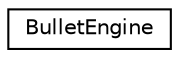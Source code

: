 digraph "Graphical Class Hierarchy"
{
 // LATEX_PDF_SIZE
  edge [fontname="Helvetica",fontsize="10",labelfontname="Helvetica",labelfontsize="10"];
  node [fontname="Helvetica",fontsize="10",shape=record];
  rankdir="LR";
  Node0 [label="BulletEngine",height=0.2,width=0.4,color="black", fillcolor="white", style="filled",URL="$classBulletEngine.html",tooltip="Encapsulates the details of creating a bullet simulation."];
}
